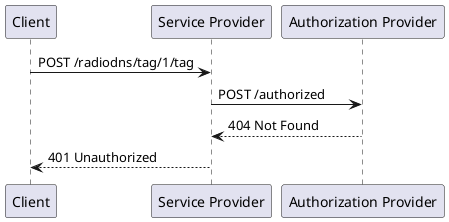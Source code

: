 @startuml

participant "Client"
participant "Service Provider" as SP
participant "Authorization Provider" as AP

Client -> SP: POST /radiodns/tag/1/tag
SP -> AP: POST /authorized
SP <-- AP: 404 Not Found
Client <-- SP: 401 Unauthorized

@enduml
